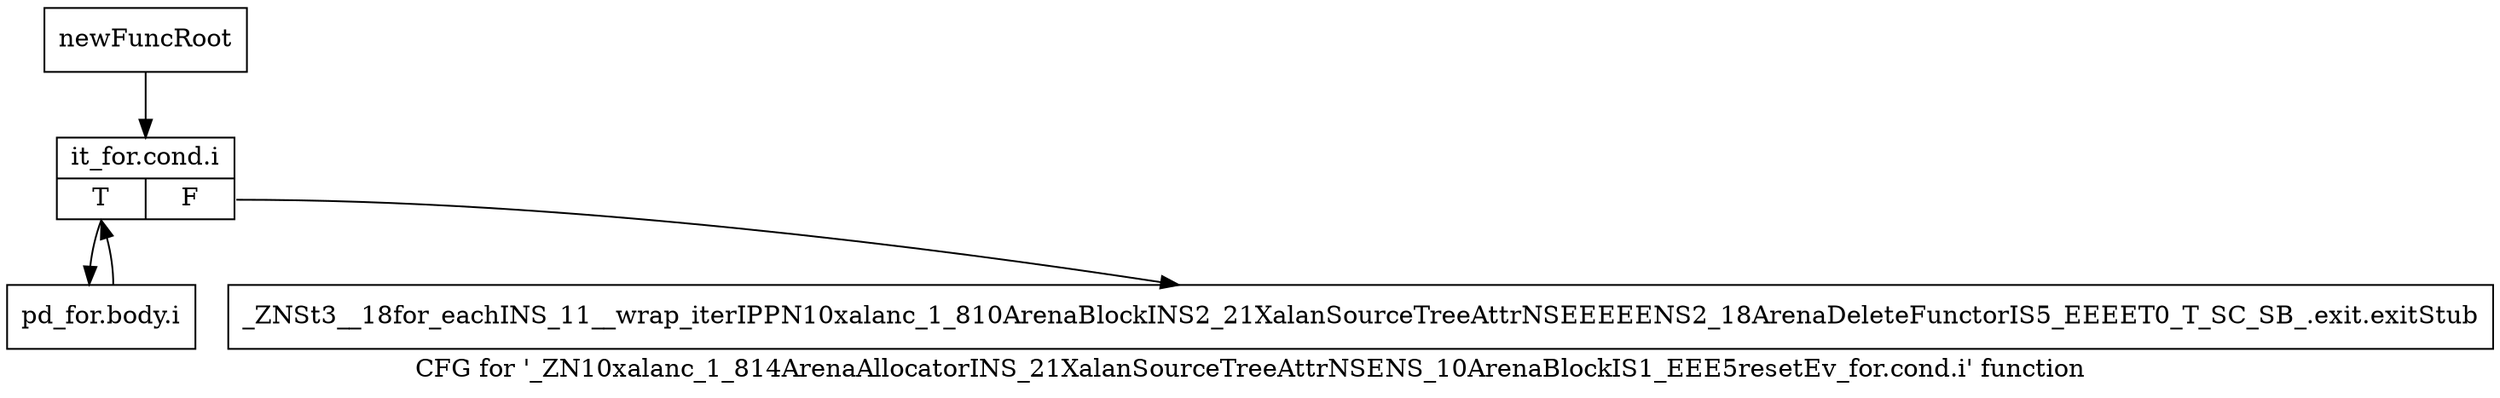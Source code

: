 digraph "CFG for '_ZN10xalanc_1_814ArenaAllocatorINS_21XalanSourceTreeAttrNSENS_10ArenaBlockIS1_EEE5resetEv_for.cond.i' function" {
	label="CFG for '_ZN10xalanc_1_814ArenaAllocatorINS_21XalanSourceTreeAttrNSENS_10ArenaBlockIS1_EEE5resetEv_for.cond.i' function";

	Node0x8416e40 [shape=record,label="{newFuncRoot}"];
	Node0x8416e40 -> Node0x8416ee0;
	Node0x8416e90 [shape=record,label="{_ZNSt3__18for_eachINS_11__wrap_iterIPPN10xalanc_1_810ArenaBlockINS2_21XalanSourceTreeAttrNSEEEEENS2_18ArenaDeleteFunctorIS5_EEEET0_T_SC_SB_.exit.exitStub}"];
	Node0x8416ee0 [shape=record,label="{it_for.cond.i|{<s0>T|<s1>F}}"];
	Node0x8416ee0:s0 -> Node0x8416f30;
	Node0x8416ee0:s1 -> Node0x8416e90;
	Node0x8416f30 [shape=record,label="{pd_for.body.i}"];
	Node0x8416f30 -> Node0x8416ee0;
}
